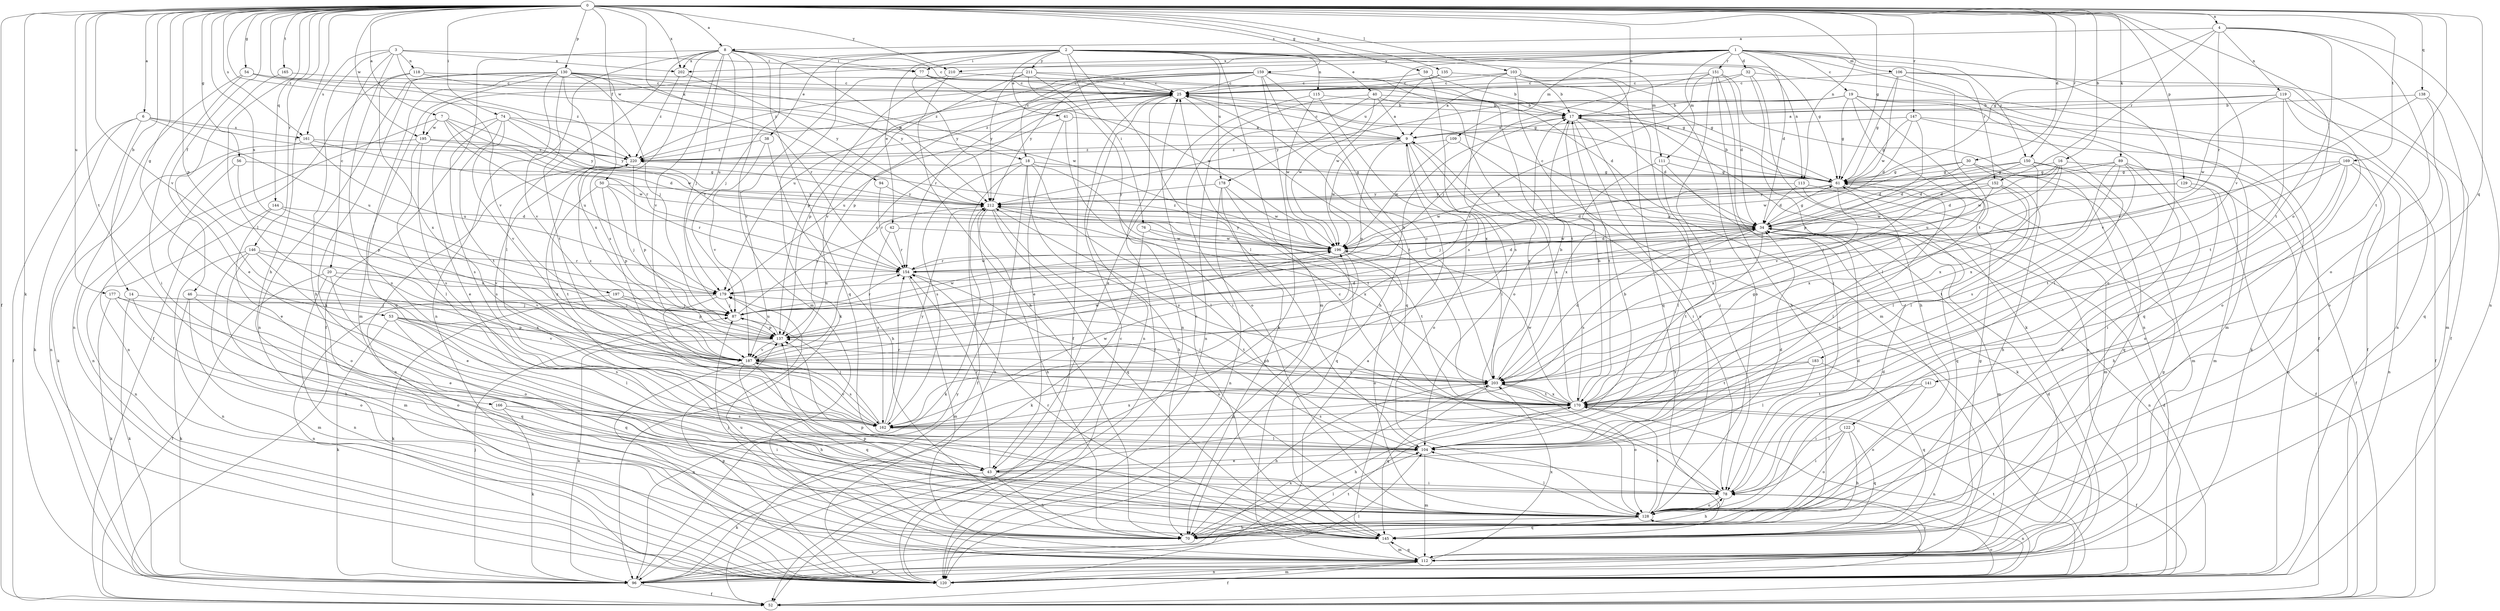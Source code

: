 strict digraph  {
0;
1;
2;
3;
4;
6;
7;
8;
9;
14;
16;
17;
18;
19;
20;
25;
30;
32;
34;
38;
40;
41;
42;
43;
46;
50;
52;
53;
54;
56;
59;
61;
70;
74;
76;
77;
78;
87;
89;
94;
96;
103;
104;
106;
109;
111;
112;
113;
115;
118;
119;
120;
122;
128;
129;
130;
135;
137;
138;
141;
144;
145;
146;
147;
150;
151;
152;
154;
159;
161;
162;
165;
166;
169;
170;
177;
178;
179;
183;
187;
195;
196;
197;
202;
203;
210;
211;
212;
220;
0 -> 4  [label=a];
0 -> 6  [label=a];
0 -> 7  [label=a];
0 -> 8  [label=a];
0 -> 14  [label=b];
0 -> 16  [label=b];
0 -> 17  [label=b];
0 -> 18  [label=c];
0 -> 30  [label=d];
0 -> 46  [label=f];
0 -> 50  [label=f];
0 -> 52  [label=f];
0 -> 53  [label=g];
0 -> 54  [label=g];
0 -> 56  [label=g];
0 -> 59  [label=g];
0 -> 61  [label=g];
0 -> 70  [label=h];
0 -> 74  [label=i];
0 -> 89  [label=k];
0 -> 94  [label=k];
0 -> 96  [label=k];
0 -> 103  [label=l];
0 -> 104  [label=l];
0 -> 113  [label=n];
0 -> 122  [label=o];
0 -> 129  [label=p];
0 -> 130  [label=p];
0 -> 135  [label=p];
0 -> 137  [label=p];
0 -> 138  [label=q];
0 -> 141  [label=q];
0 -> 144  [label=q];
0 -> 146  [label=r];
0 -> 147  [label=r];
0 -> 150  [label=r];
0 -> 159  [label=s];
0 -> 161  [label=s];
0 -> 165  [label=t];
0 -> 166  [label=t];
0 -> 169  [label=t];
0 -> 170  [label=t];
0 -> 177  [label=u];
0 -> 183  [label=v];
0 -> 187  [label=v];
0 -> 195  [label=w];
0 -> 197  [label=x];
0 -> 202  [label=x];
0 -> 210  [label=y];
0 -> 220  [label=z];
1 -> 18  [label=c];
1 -> 19  [label=c];
1 -> 32  [label=d];
1 -> 34  [label=d];
1 -> 106  [label=m];
1 -> 109  [label=m];
1 -> 111  [label=m];
1 -> 128  [label=o];
1 -> 150  [label=r];
1 -> 151  [label=r];
1 -> 152  [label=r];
1 -> 170  [label=t];
1 -> 178  [label=u];
1 -> 195  [label=w];
1 -> 202  [label=x];
1 -> 210  [label=y];
2 -> 38  [label=e];
2 -> 40  [label=e];
2 -> 41  [label=e];
2 -> 42  [label=e];
2 -> 61  [label=g];
2 -> 76  [label=i];
2 -> 77  [label=i];
2 -> 87  [label=j];
2 -> 96  [label=k];
2 -> 104  [label=l];
2 -> 111  [label=m];
2 -> 112  [label=m];
2 -> 113  [label=n];
2 -> 115  [label=n];
2 -> 178  [label=u];
2 -> 211  [label=y];
3 -> 20  [label=c];
3 -> 70  [label=h];
3 -> 77  [label=i];
3 -> 118  [label=n];
3 -> 128  [label=o];
3 -> 161  [label=s];
3 -> 187  [label=v];
3 -> 202  [label=x];
4 -> 8  [label=a];
4 -> 61  [label=g];
4 -> 119  [label=n];
4 -> 120  [label=n];
4 -> 128  [label=o];
4 -> 152  [label=r];
4 -> 154  [label=r];
4 -> 170  [label=t];
6 -> 52  [label=f];
6 -> 96  [label=k];
6 -> 120  [label=n];
6 -> 161  [label=s];
6 -> 179  [label=u];
6 -> 220  [label=z];
7 -> 120  [label=n];
7 -> 154  [label=r];
7 -> 179  [label=u];
7 -> 195  [label=w];
7 -> 196  [label=w];
7 -> 212  [label=y];
8 -> 25  [label=c];
8 -> 52  [label=f];
8 -> 77  [label=i];
8 -> 87  [label=j];
8 -> 104  [label=l];
8 -> 112  [label=m];
8 -> 120  [label=n];
8 -> 145  [label=q];
8 -> 162  [label=s];
8 -> 179  [label=u];
8 -> 187  [label=v];
8 -> 202  [label=x];
8 -> 212  [label=y];
9 -> 25  [label=c];
9 -> 104  [label=l];
9 -> 128  [label=o];
9 -> 137  [label=p];
9 -> 196  [label=w];
9 -> 203  [label=x];
9 -> 220  [label=z];
14 -> 87  [label=j];
14 -> 96  [label=k];
14 -> 128  [label=o];
16 -> 34  [label=d];
16 -> 52  [label=f];
16 -> 61  [label=g];
16 -> 179  [label=u];
16 -> 196  [label=w];
16 -> 203  [label=x];
17 -> 9  [label=a];
17 -> 34  [label=d];
17 -> 78  [label=i];
17 -> 120  [label=n];
17 -> 128  [label=o];
17 -> 170  [label=t];
18 -> 52  [label=f];
18 -> 61  [label=g];
18 -> 70  [label=h];
18 -> 104  [label=l];
18 -> 120  [label=n];
18 -> 162  [label=s];
18 -> 170  [label=t];
19 -> 17  [label=b];
19 -> 52  [label=f];
19 -> 61  [label=g];
19 -> 104  [label=l];
19 -> 112  [label=m];
19 -> 145  [label=q];
19 -> 203  [label=x];
19 -> 212  [label=y];
19 -> 220  [label=z];
20 -> 52  [label=f];
20 -> 120  [label=n];
20 -> 128  [label=o];
20 -> 179  [label=u];
20 -> 203  [label=x];
25 -> 17  [label=b];
25 -> 52  [label=f];
25 -> 120  [label=n];
25 -> 137  [label=p];
25 -> 154  [label=r];
25 -> 170  [label=t];
30 -> 34  [label=d];
30 -> 61  [label=g];
30 -> 70  [label=h];
30 -> 145  [label=q];
30 -> 196  [label=w];
32 -> 9  [label=a];
32 -> 25  [label=c];
32 -> 52  [label=f];
32 -> 70  [label=h];
32 -> 96  [label=k];
34 -> 25  [label=c];
34 -> 61  [label=g];
34 -> 112  [label=m];
34 -> 120  [label=n];
34 -> 162  [label=s];
34 -> 170  [label=t];
34 -> 196  [label=w];
34 -> 212  [label=y];
38 -> 70  [label=h];
38 -> 187  [label=v];
38 -> 220  [label=z];
40 -> 9  [label=a];
40 -> 17  [label=b];
40 -> 34  [label=d];
40 -> 120  [label=n];
40 -> 128  [label=o];
40 -> 196  [label=w];
41 -> 9  [label=a];
41 -> 43  [label=e];
41 -> 78  [label=i];
41 -> 179  [label=u];
42 -> 154  [label=r];
42 -> 162  [label=s];
42 -> 196  [label=w];
43 -> 17  [label=b];
43 -> 34  [label=d];
43 -> 70  [label=h];
43 -> 78  [label=i];
43 -> 96  [label=k];
43 -> 154  [label=r];
46 -> 87  [label=j];
46 -> 96  [label=k];
46 -> 112  [label=m];
46 -> 145  [label=q];
50 -> 87  [label=j];
50 -> 137  [label=p];
50 -> 154  [label=r];
50 -> 170  [label=t];
50 -> 212  [label=y];
53 -> 96  [label=k];
53 -> 104  [label=l];
53 -> 137  [label=p];
53 -> 145  [label=q];
53 -> 162  [label=s];
53 -> 187  [label=v];
54 -> 25  [label=c];
54 -> 78  [label=i];
54 -> 120  [label=n];
54 -> 220  [label=z];
56 -> 43  [label=e];
56 -> 61  [label=g];
56 -> 137  [label=p];
59 -> 17  [label=b];
59 -> 25  [label=c];
59 -> 162  [label=s];
61 -> 17  [label=b];
61 -> 87  [label=j];
61 -> 104  [label=l];
61 -> 196  [label=w];
61 -> 203  [label=x];
61 -> 212  [label=y];
70 -> 87  [label=j];
70 -> 104  [label=l];
74 -> 9  [label=a];
74 -> 43  [label=e];
74 -> 154  [label=r];
74 -> 162  [label=s];
74 -> 170  [label=t];
74 -> 187  [label=v];
74 -> 212  [label=y];
76 -> 96  [label=k];
76 -> 170  [label=t];
76 -> 196  [label=w];
77 -> 25  [label=c];
77 -> 61  [label=g];
77 -> 196  [label=w];
77 -> 212  [label=y];
78 -> 25  [label=c];
78 -> 34  [label=d];
78 -> 70  [label=h];
78 -> 120  [label=n];
78 -> 128  [label=o];
87 -> 137  [label=p];
87 -> 154  [label=r];
87 -> 196  [label=w];
87 -> 212  [label=y];
89 -> 34  [label=d];
89 -> 61  [label=g];
89 -> 70  [label=h];
89 -> 104  [label=l];
89 -> 112  [label=m];
89 -> 162  [label=s];
89 -> 203  [label=x];
94 -> 154  [label=r];
94 -> 212  [label=y];
96 -> 52  [label=f];
96 -> 87  [label=j];
96 -> 104  [label=l];
96 -> 170  [label=t];
96 -> 203  [label=x];
96 -> 212  [label=y];
103 -> 17  [label=b];
103 -> 25  [label=c];
103 -> 120  [label=n];
103 -> 128  [label=o];
103 -> 145  [label=q];
103 -> 162  [label=s];
103 -> 220  [label=z];
104 -> 43  [label=e];
104 -> 112  [label=m];
106 -> 25  [label=c];
106 -> 52  [label=f];
106 -> 61  [label=g];
106 -> 78  [label=i];
106 -> 120  [label=n];
106 -> 196  [label=w];
109 -> 78  [label=i];
109 -> 196  [label=w];
109 -> 220  [label=z];
111 -> 61  [label=g];
111 -> 96  [label=k];
111 -> 104  [label=l];
111 -> 203  [label=x];
112 -> 34  [label=d];
112 -> 52  [label=f];
112 -> 61  [label=g];
112 -> 78  [label=i];
112 -> 96  [label=k];
112 -> 120  [label=n];
112 -> 145  [label=q];
112 -> 179  [label=u];
112 -> 203  [label=x];
113 -> 34  [label=d];
113 -> 112  [label=m];
113 -> 145  [label=q];
113 -> 212  [label=y];
115 -> 17  [label=b];
115 -> 43  [label=e];
115 -> 196  [label=w];
115 -> 203  [label=x];
118 -> 25  [label=c];
118 -> 52  [label=f];
118 -> 61  [label=g];
118 -> 203  [label=x];
119 -> 9  [label=a];
119 -> 17  [label=b];
119 -> 112  [label=m];
119 -> 128  [label=o];
119 -> 170  [label=t];
119 -> 196  [label=w];
120 -> 9  [label=a];
120 -> 25  [label=c];
120 -> 34  [label=d];
120 -> 112  [label=m];
120 -> 128  [label=o];
120 -> 137  [label=p];
120 -> 170  [label=t];
122 -> 70  [label=h];
122 -> 78  [label=i];
122 -> 104  [label=l];
122 -> 128  [label=o];
122 -> 145  [label=q];
128 -> 34  [label=d];
128 -> 70  [label=h];
128 -> 78  [label=i];
128 -> 104  [label=l];
128 -> 120  [label=n];
128 -> 137  [label=p];
128 -> 145  [label=q];
128 -> 170  [label=t];
129 -> 34  [label=d];
129 -> 52  [label=f];
129 -> 70  [label=h];
129 -> 212  [label=y];
130 -> 25  [label=c];
130 -> 70  [label=h];
130 -> 87  [label=j];
130 -> 112  [label=m];
130 -> 120  [label=n];
130 -> 145  [label=q];
130 -> 154  [label=r];
130 -> 170  [label=t];
130 -> 187  [label=v];
130 -> 196  [label=w];
130 -> 203  [label=x];
130 -> 212  [label=y];
135 -> 25  [label=c];
135 -> 112  [label=m];
135 -> 196  [label=w];
137 -> 17  [label=b];
137 -> 34  [label=d];
137 -> 96  [label=k];
137 -> 179  [label=u];
137 -> 187  [label=v];
138 -> 17  [label=b];
138 -> 128  [label=o];
138 -> 145  [label=q];
138 -> 187  [label=v];
141 -> 78  [label=i];
141 -> 128  [label=o];
141 -> 170  [label=t];
144 -> 34  [label=d];
144 -> 120  [label=n];
144 -> 128  [label=o];
144 -> 187  [label=v];
145 -> 25  [label=c];
145 -> 61  [label=g];
145 -> 112  [label=m];
145 -> 137  [label=p];
145 -> 154  [label=r];
146 -> 43  [label=e];
146 -> 70  [label=h];
146 -> 112  [label=m];
146 -> 120  [label=n];
146 -> 154  [label=r];
146 -> 187  [label=v];
147 -> 9  [label=a];
147 -> 34  [label=d];
147 -> 52  [label=f];
147 -> 61  [label=g];
147 -> 96  [label=k];
147 -> 137  [label=p];
150 -> 34  [label=d];
150 -> 61  [label=g];
150 -> 104  [label=l];
150 -> 112  [label=m];
150 -> 120  [label=n];
150 -> 187  [label=v];
151 -> 25  [label=c];
151 -> 34  [label=d];
151 -> 70  [label=h];
151 -> 78  [label=i];
151 -> 87  [label=j];
151 -> 104  [label=l];
151 -> 120  [label=n];
151 -> 187  [label=v];
152 -> 87  [label=j];
152 -> 170  [label=t];
152 -> 196  [label=w];
152 -> 203  [label=x];
152 -> 212  [label=y];
154 -> 34  [label=d];
154 -> 112  [label=m];
154 -> 128  [label=o];
154 -> 179  [label=u];
154 -> 196  [label=w];
159 -> 25  [label=c];
159 -> 70  [label=h];
159 -> 96  [label=k];
159 -> 128  [label=o];
159 -> 137  [label=p];
159 -> 145  [label=q];
159 -> 170  [label=t];
159 -> 179  [label=u];
159 -> 212  [label=y];
159 -> 220  [label=z];
161 -> 96  [label=k];
161 -> 179  [label=u];
161 -> 196  [label=w];
161 -> 220  [label=z];
162 -> 87  [label=j];
162 -> 104  [label=l];
162 -> 154  [label=r];
162 -> 187  [label=v];
162 -> 196  [label=w];
162 -> 203  [label=x];
162 -> 212  [label=y];
162 -> 220  [label=z];
165 -> 25  [label=c];
165 -> 43  [label=e];
166 -> 78  [label=i];
166 -> 96  [label=k];
166 -> 162  [label=s];
169 -> 61  [label=g];
169 -> 78  [label=i];
169 -> 120  [label=n];
169 -> 128  [label=o];
169 -> 145  [label=q];
169 -> 154  [label=r];
169 -> 170  [label=t];
170 -> 9  [label=a];
170 -> 17  [label=b];
170 -> 52  [label=f];
170 -> 61  [label=g];
170 -> 70  [label=h];
170 -> 120  [label=n];
170 -> 162  [label=s];
170 -> 196  [label=w];
170 -> 203  [label=x];
170 -> 212  [label=y];
177 -> 43  [label=e];
177 -> 87  [label=j];
177 -> 96  [label=k];
177 -> 128  [label=o];
178 -> 70  [label=h];
178 -> 120  [label=n];
178 -> 145  [label=q];
178 -> 196  [label=w];
178 -> 212  [label=y];
179 -> 87  [label=j];
179 -> 96  [label=k];
179 -> 162  [label=s];
179 -> 170  [label=t];
183 -> 104  [label=l];
183 -> 145  [label=q];
183 -> 170  [label=t];
183 -> 203  [label=x];
187 -> 25  [label=c];
187 -> 70  [label=h];
187 -> 120  [label=n];
187 -> 145  [label=q];
187 -> 162  [label=s];
187 -> 196  [label=w];
187 -> 203  [label=x];
187 -> 220  [label=z];
195 -> 34  [label=d];
195 -> 104  [label=l];
195 -> 120  [label=n];
195 -> 162  [label=s];
195 -> 220  [label=z];
196 -> 34  [label=d];
196 -> 120  [label=n];
196 -> 128  [label=o];
196 -> 154  [label=r];
196 -> 212  [label=y];
196 -> 220  [label=z];
197 -> 87  [label=j];
197 -> 120  [label=n];
197 -> 137  [label=p];
202 -> 212  [label=y];
202 -> 220  [label=z];
203 -> 17  [label=b];
203 -> 25  [label=c];
203 -> 34  [label=d];
203 -> 70  [label=h];
203 -> 128  [label=o];
203 -> 137  [label=p];
203 -> 145  [label=q];
203 -> 170  [label=t];
210 -> 25  [label=c];
210 -> 70  [label=h];
210 -> 187  [label=v];
211 -> 25  [label=c];
211 -> 52  [label=f];
211 -> 61  [label=g];
211 -> 120  [label=n];
211 -> 137  [label=p];
211 -> 187  [label=v];
211 -> 212  [label=y];
212 -> 34  [label=d];
212 -> 70  [label=h];
212 -> 78  [label=i];
212 -> 96  [label=k];
212 -> 145  [label=q];
212 -> 203  [label=x];
220 -> 61  [label=g];
220 -> 120  [label=n];
220 -> 137  [label=p];
220 -> 162  [label=s];
}
